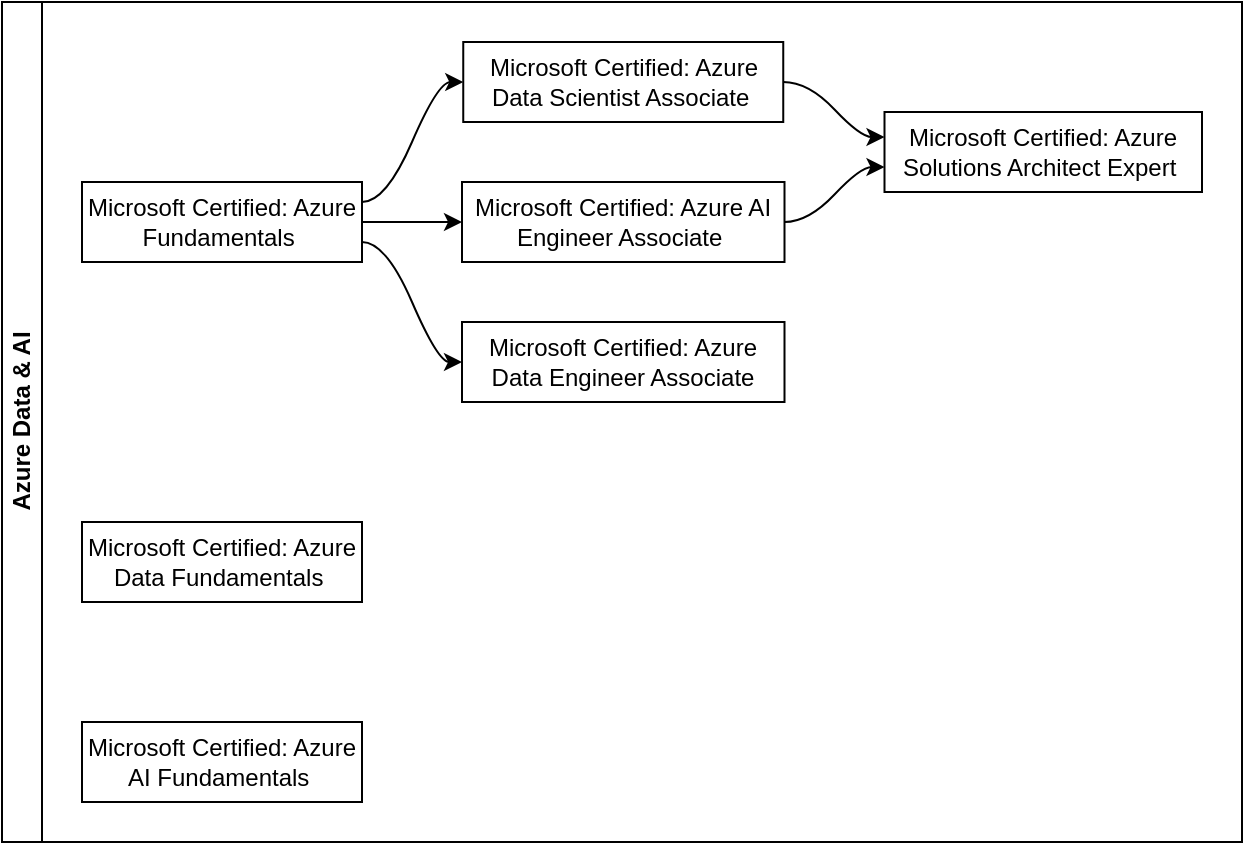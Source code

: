 <mxfile version="14.9.0" type="github">
  <diagram id="BuNmfUmxMsJZTsEHqmkD" name="Page-1">
    <mxGraphModel dx="1422" dy="1644" grid="1" gridSize="10" guides="1" tooltips="1" connect="1" arrows="1" fold="1" page="1" pageScale="1" pageWidth="1100" pageHeight="850" math="0" shadow="0">
      <root>
        <mxCell id="0" />
        <mxCell id="1" parent="0" />
        <mxCell id="fVhf0-IRCNoqrwi-QjWI-2" value="Azure Data &amp;amp; AI" style="swimlane;html=1;startSize=20;horizontal=0;childLayout=flowLayout;flowOrientation=west;resizable=0;interRankCellSpacing=50;containerType=tree;" vertex="1" parent="1">
          <mxGeometry x="240" y="-150" width="620" height="420" as="geometry" />
        </mxCell>
        <mxCell id="fVhf0-IRCNoqrwi-QjWI-3" value="Microsoft Certified: Azure Fundamentals&amp;nbsp;" style="whiteSpace=wrap;html=1;" vertex="1" parent="fVhf0-IRCNoqrwi-QjWI-2">
          <mxGeometry x="40" y="90" width="140" height="40" as="geometry" />
        </mxCell>
        <mxCell id="fVhf0-IRCNoqrwi-QjWI-4" value="Microsoft Certified: Azure Data Scientist Associate&amp;nbsp;" style="whiteSpace=wrap;html=1;" vertex="1" parent="fVhf0-IRCNoqrwi-QjWI-2">
          <mxGeometry x="230.625" y="20" width="160" height="40" as="geometry" />
        </mxCell>
        <mxCell id="fVhf0-IRCNoqrwi-QjWI-5" value="" style="html=1;curved=1;noEdgeStyle=1;orthogonal=1;" edge="1" parent="fVhf0-IRCNoqrwi-QjWI-2" source="fVhf0-IRCNoqrwi-QjWI-3" target="fVhf0-IRCNoqrwi-QjWI-4">
          <mxGeometry relative="1" as="geometry">
            <Array as="points">
              <mxPoint x="192" y="100" />
              <mxPoint x="218" y="40" />
            </Array>
          </mxGeometry>
        </mxCell>
        <mxCell id="fVhf0-IRCNoqrwi-QjWI-6" value="Microsoft Certified: Azure AI Engineer Associate&amp;nbsp;" style="whiteSpace=wrap;html=1;" vertex="1" parent="fVhf0-IRCNoqrwi-QjWI-2">
          <mxGeometry x="230" y="90" width="161.25" height="40" as="geometry" />
        </mxCell>
        <mxCell id="fVhf0-IRCNoqrwi-QjWI-7" value="" style="html=1;curved=1;noEdgeStyle=1;orthogonal=1;" edge="1" parent="fVhf0-IRCNoqrwi-QjWI-2" source="fVhf0-IRCNoqrwi-QjWI-3" target="fVhf0-IRCNoqrwi-QjWI-6">
          <mxGeometry relative="1" as="geometry">
            <Array as="points">
              <mxPoint x="194" y="110" />
              <mxPoint x="218" y="110" />
            </Array>
          </mxGeometry>
        </mxCell>
        <mxCell id="fVhf0-IRCNoqrwi-QjWI-8" value="Microsoft Certified: Azure Solutions Architect Expert&amp;nbsp;" style="whiteSpace=wrap;html=1;" vertex="1" parent="fVhf0-IRCNoqrwi-QjWI-2">
          <mxGeometry x="441.25" y="55" width="158.75" height="40" as="geometry" />
        </mxCell>
        <mxCell id="fVhf0-IRCNoqrwi-QjWI-9" value="" style="html=1;curved=1;noEdgeStyle=1;orthogonal=1;" edge="1" parent="fVhf0-IRCNoqrwi-QjWI-2" source="fVhf0-IRCNoqrwi-QjWI-4" target="fVhf0-IRCNoqrwi-QjWI-8">
          <mxGeometry relative="1" as="geometry">
            <Array as="points">
              <mxPoint x="403.25" y="40" />
              <mxPoint x="429.25" y="67.5" />
            </Array>
          </mxGeometry>
        </mxCell>
        <mxCell id="fVhf0-IRCNoqrwi-QjWI-10" value="" style="html=1;curved=1;noEdgeStyle=1;orthogonal=1;" edge="1" parent="fVhf0-IRCNoqrwi-QjWI-2" source="fVhf0-IRCNoqrwi-QjWI-6" target="fVhf0-IRCNoqrwi-QjWI-8">
          <mxGeometry relative="1" as="geometry">
            <Array as="points">
              <mxPoint x="403.25" y="110" />
              <mxPoint x="429.25" y="82.5" />
            </Array>
          </mxGeometry>
        </mxCell>
        <mxCell id="fVhf0-IRCNoqrwi-QjWI-14" value="Microsoft Certified: Azure Data Fundamentals&amp;nbsp;" style="whiteSpace=wrap;html=1;" vertex="1" parent="fVhf0-IRCNoqrwi-QjWI-2">
          <mxGeometry x="40" y="260" width="140" height="40" as="geometry" />
        </mxCell>
        <mxCell id="fVhf0-IRCNoqrwi-QjWI-15" value="Microsoft Certified: Azure AI Fundamentals&amp;nbsp;" style="whiteSpace=wrap;html=1;" vertex="1" parent="fVhf0-IRCNoqrwi-QjWI-2">
          <mxGeometry x="40" y="360" width="140" height="40" as="geometry" />
        </mxCell>
        <mxCell id="fVhf0-IRCNoqrwi-QjWI-16" value="Microsoft Certified: Azure Data Engineer Associate" style="whiteSpace=wrap;html=1;" vertex="1" parent="fVhf0-IRCNoqrwi-QjWI-2">
          <mxGeometry x="230" y="160" width="161.25" height="40" as="geometry" />
        </mxCell>
        <mxCell id="fVhf0-IRCNoqrwi-QjWI-17" value="" style="html=1;curved=1;noEdgeStyle=1;orthogonal=1;" edge="1" parent="fVhf0-IRCNoqrwi-QjWI-2" source="fVhf0-IRCNoqrwi-QjWI-3" target="fVhf0-IRCNoqrwi-QjWI-16">
          <mxGeometry relative="1" as="geometry">
            <mxPoint x="540" y="262.5" as="sourcePoint" />
            <mxPoint x="590" y="290" as="targetPoint" />
            <Array as="points">
              <mxPoint x="192" y="120" />
              <mxPoint x="218" y="180" />
            </Array>
          </mxGeometry>
        </mxCell>
      </root>
    </mxGraphModel>
  </diagram>
</mxfile>
